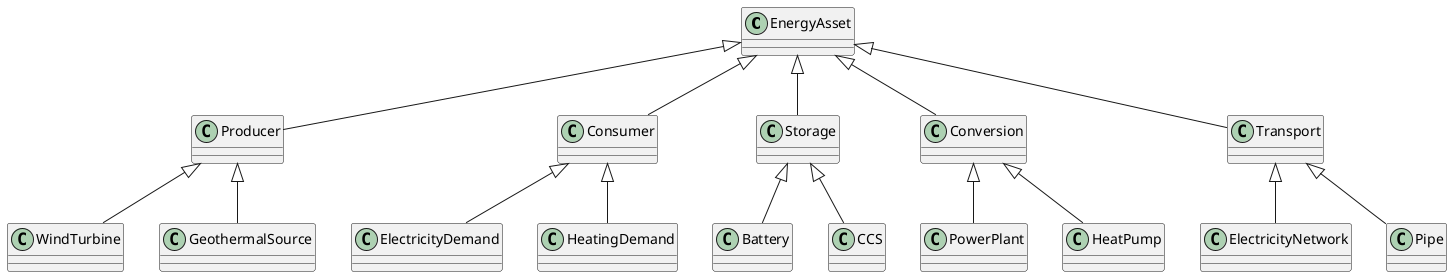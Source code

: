 @startuml

EnergyAsset <|-- Producer
EnergyAsset <|-- Consumer
EnergyAsset <|-- Storage
EnergyAsset <|-- Conversion
EnergyAsset <|-- Transport

Producer <|-- WindTurbine
Producer <|-- GeothermalSource

Consumer <|-- ElectricityDemand
Consumer <|-- HeatingDemand

Storage <|-- Battery
Storage <|-- CCS

Conversion <|-- PowerPlant
Conversion <|-- HeatPump

Transport <|-- ElectricityNetwork
Transport <|-- Pipe
 
@enduml